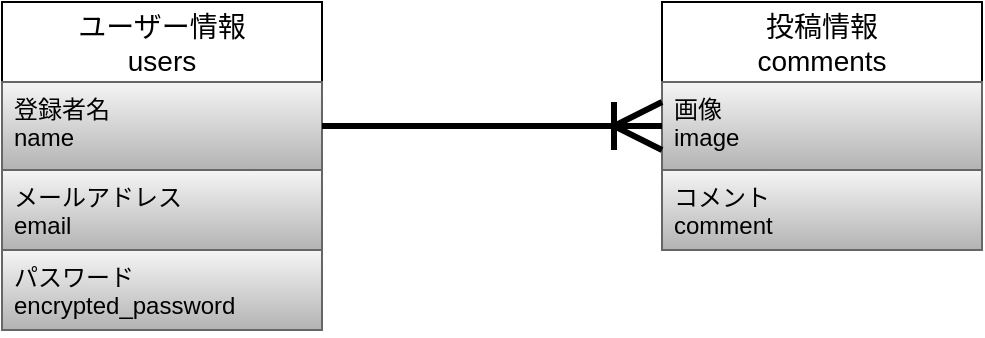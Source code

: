<mxfile>
    <diagram id="cFQ564CoQxNGEM5Czx3N" name="ページ1">
        <mxGraphModel dx="626" dy="499" grid="1" gridSize="10" guides="1" tooltips="1" connect="1" arrows="1" fold="1" page="1" pageScale="1" pageWidth="827" pageHeight="1169" math="0" shadow="0">
            <root>
                <mxCell id="0"/>
                <mxCell id="1" parent="0"/>
                <mxCell id="2" value="ユーザー情報&#10;users" style="swimlane;fontStyle=0;childLayout=stackLayout;horizontal=1;startSize=40;horizontalStack=0;resizeParent=1;resizeParentMax=0;resizeLast=0;collapsible=1;marginBottom=0;align=center;fontSize=14;" vertex="1" parent="1">
                    <mxGeometry x="110" y="150" width="160" height="164" as="geometry"/>
                </mxCell>
                <mxCell id="3" value="登録者名&#10;name" style="text;spacingLeft=4;spacingRight=4;overflow=hidden;rotatable=0;points=[[0,0.5],[1,0.5]];portConstraint=eastwest;fontSize=12;fillColor=#f5f5f5;gradientColor=#b3b3b3;strokeColor=#666666;fontColor=#000000;" vertex="1" parent="2">
                    <mxGeometry y="40" width="160" height="44" as="geometry"/>
                </mxCell>
                <mxCell id="4" value="メールアドレス&#10;email" style="text;strokeColor=#666666;fillColor=#f5f5f5;spacingLeft=4;spacingRight=4;overflow=hidden;rotatable=0;points=[[0,0.5],[1,0.5]];portConstraint=eastwest;fontSize=12;gradientColor=#b3b3b3;fontColor=#000000;" vertex="1" parent="2">
                    <mxGeometry y="84" width="160" height="40" as="geometry"/>
                </mxCell>
                <mxCell id="5" value="パスワード&#10;encrypted_password" style="text;strokeColor=#666666;fillColor=#f5f5f5;spacingLeft=4;spacingRight=4;overflow=hidden;rotatable=0;points=[[0,0.5],[1,0.5]];portConstraint=eastwest;fontSize=12;gradientColor=#b3b3b3;fontColor=#000000;" vertex="1" parent="2">
                    <mxGeometry y="124" width="160" height="40" as="geometry"/>
                </mxCell>
                <mxCell id="8" value="投稿情報&#10;comments" style="swimlane;fontStyle=0;childLayout=stackLayout;horizontal=1;startSize=40;horizontalStack=0;resizeParent=1;resizeParentMax=0;resizeLast=0;collapsible=1;marginBottom=0;align=center;fontSize=14;" vertex="1" parent="1">
                    <mxGeometry x="440" y="150" width="160" height="124" as="geometry"/>
                </mxCell>
                <mxCell id="9" value="画像&#10;image" style="text;spacingLeft=4;spacingRight=4;overflow=hidden;rotatable=0;points=[[0,0.5],[1,0.5]];portConstraint=eastwest;fontSize=12;fillColor=#f5f5f5;gradientColor=#b3b3b3;strokeColor=#666666;fontColor=#000000;" vertex="1" parent="8">
                    <mxGeometry y="40" width="160" height="44" as="geometry"/>
                </mxCell>
                <mxCell id="10" value="コメント&#10;comment" style="text;strokeColor=#666666;fillColor=#f5f5f5;spacingLeft=4;spacingRight=4;overflow=hidden;rotatable=0;points=[[0,0.5],[1,0.5]];portConstraint=eastwest;fontSize=12;gradientColor=#b3b3b3;fontColor=#000000;" vertex="1" parent="8">
                    <mxGeometry y="84" width="160" height="40" as="geometry"/>
                </mxCell>
                <mxCell id="13" value="" style="edgeStyle=entityRelationEdgeStyle;fontSize=12;html=1;endArrow=ERoneToMany;fontColor=#000000;entryX=0;entryY=0.5;entryDx=0;entryDy=0;strokeWidth=3;endSize=20;" edge="1" parent="1" target="9">
                    <mxGeometry width="100" height="100" relative="1" as="geometry">
                        <mxPoint x="270" y="212" as="sourcePoint"/>
                        <mxPoint x="390" y="140" as="targetPoint"/>
                    </mxGeometry>
                </mxCell>
            </root>
        </mxGraphModel>
    </diagram>
</mxfile>